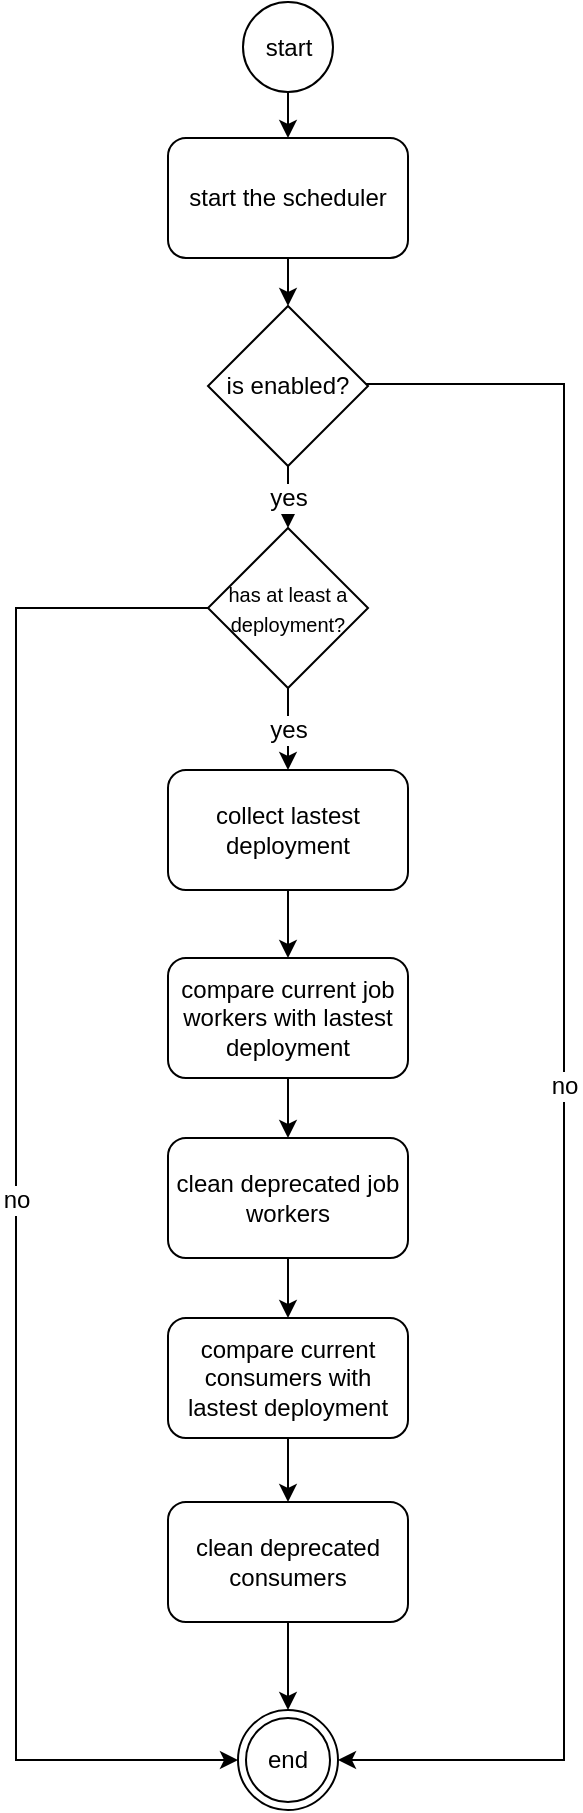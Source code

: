 <mxfile version="17.4.6" type="github" pages="2">
  <diagram id="C5RBs43oDa-KdzZeNtuy" name="Cleanup the obsolete workers">
    <mxGraphModel dx="1038" dy="579" grid="0" gridSize="10" guides="1" tooltips="1" connect="1" arrows="1" fold="1" page="1" pageScale="1" pageWidth="827" pageHeight="1169" math="0" shadow="0">
      <root>
        <mxCell id="WIyWlLk6GJQsqaUBKTNV-0" />
        <mxCell id="WIyWlLk6GJQsqaUBKTNV-1" parent="WIyWlLk6GJQsqaUBKTNV-0" />
        <mxCell id="XxUo1kwyzoJHX5YxzmVL-22" style="edgeStyle=orthogonalEdgeStyle;rounded=0;orthogonalLoop=1;jettySize=auto;html=1;fontSize=12;" edge="1" parent="WIyWlLk6GJQsqaUBKTNV-1" source="XxUo1kwyzoJHX5YxzmVL-0" target="XxUo1kwyzoJHX5YxzmVL-5">
          <mxGeometry relative="1" as="geometry" />
        </mxCell>
        <mxCell id="XxUo1kwyzoJHX5YxzmVL-0" value="start the scheduler" style="rounded=1;whiteSpace=wrap;html=1;" vertex="1" parent="WIyWlLk6GJQsqaUBKTNV-1">
          <mxGeometry x="272" y="140" width="120" height="60" as="geometry" />
        </mxCell>
        <mxCell id="XxUo1kwyzoJHX5YxzmVL-23" value="no" style="edgeStyle=orthogonalEdgeStyle;rounded=0;orthogonalLoop=1;jettySize=auto;html=1;entryX=1;entryY=0.5;entryDx=0;entryDy=0;fontSize=12;" edge="1" parent="WIyWlLk6GJQsqaUBKTNV-1" source="XxUo1kwyzoJHX5YxzmVL-5" target="XxUo1kwyzoJHX5YxzmVL-15">
          <mxGeometry relative="1" as="geometry">
            <Array as="points">
              <mxPoint x="470" y="263" />
              <mxPoint x="470" y="951" />
            </Array>
          </mxGeometry>
        </mxCell>
        <mxCell id="XxUo1kwyzoJHX5YxzmVL-24" value="yes" style="edgeStyle=orthogonalEdgeStyle;rounded=0;orthogonalLoop=1;jettySize=auto;html=1;fontSize=12;" edge="1" parent="WIyWlLk6GJQsqaUBKTNV-1" source="XxUo1kwyzoJHX5YxzmVL-5" target="XxUo1kwyzoJHX5YxzmVL-6">
          <mxGeometry relative="1" as="geometry" />
        </mxCell>
        <mxCell id="XxUo1kwyzoJHX5YxzmVL-5" value="is enabled?" style="rhombus;whiteSpace=wrap;html=1;" vertex="1" parent="WIyWlLk6GJQsqaUBKTNV-1">
          <mxGeometry x="292" y="224" width="80" height="80" as="geometry" />
        </mxCell>
        <mxCell id="XxUo1kwyzoJHX5YxzmVL-25" value="yes" style="edgeStyle=orthogonalEdgeStyle;rounded=0;orthogonalLoop=1;jettySize=auto;html=1;fontSize=12;" edge="1" parent="WIyWlLk6GJQsqaUBKTNV-1" source="XxUo1kwyzoJHX5YxzmVL-6" target="XxUo1kwyzoJHX5YxzmVL-4">
          <mxGeometry relative="1" as="geometry" />
        </mxCell>
        <mxCell id="XxUo1kwyzoJHX5YxzmVL-26" value="no" style="edgeStyle=orthogonalEdgeStyle;rounded=0;orthogonalLoop=1;jettySize=auto;html=1;entryX=0;entryY=0.5;entryDx=0;entryDy=0;fontSize=12;" edge="1" parent="WIyWlLk6GJQsqaUBKTNV-1" source="XxUo1kwyzoJHX5YxzmVL-6" target="XxUo1kwyzoJHX5YxzmVL-15">
          <mxGeometry relative="1" as="geometry">
            <Array as="points">
              <mxPoint x="196" y="375" />
              <mxPoint x="196" y="951" />
            </Array>
          </mxGeometry>
        </mxCell>
        <mxCell id="XxUo1kwyzoJHX5YxzmVL-6" value="&lt;font style=&quot;font-size: 10px&quot;&gt;has at least a deployment?&lt;/font&gt;" style="rhombus;whiteSpace=wrap;html=1;" vertex="1" parent="WIyWlLk6GJQsqaUBKTNV-1">
          <mxGeometry x="292" y="335" width="80" height="80" as="geometry" />
        </mxCell>
        <mxCell id="XxUo1kwyzoJHX5YxzmVL-28" value="" style="edgeStyle=orthogonalEdgeStyle;rounded=0;orthogonalLoop=1;jettySize=auto;html=1;fontSize=12;" edge="1" parent="WIyWlLk6GJQsqaUBKTNV-1" source="XxUo1kwyzoJHX5YxzmVL-4" target="XxUo1kwyzoJHX5YxzmVL-9">
          <mxGeometry relative="1" as="geometry" />
        </mxCell>
        <mxCell id="XxUo1kwyzoJHX5YxzmVL-4" value="collect lastest deployment" style="rounded=1;whiteSpace=wrap;html=1;" vertex="1" parent="WIyWlLk6GJQsqaUBKTNV-1">
          <mxGeometry x="272" y="456" width="120" height="60" as="geometry" />
        </mxCell>
        <mxCell id="XxUo1kwyzoJHX5YxzmVL-29" value="" style="edgeStyle=orthogonalEdgeStyle;rounded=0;orthogonalLoop=1;jettySize=auto;html=1;fontSize=12;" edge="1" parent="WIyWlLk6GJQsqaUBKTNV-1" source="XxUo1kwyzoJHX5YxzmVL-9" target="XxUo1kwyzoJHX5YxzmVL-13">
          <mxGeometry relative="1" as="geometry" />
        </mxCell>
        <mxCell id="XxUo1kwyzoJHX5YxzmVL-9" value="compare current job workers with lastest deployment" style="rounded=1;whiteSpace=wrap;html=1;" vertex="1" parent="WIyWlLk6GJQsqaUBKTNV-1">
          <mxGeometry x="272" y="550" width="120" height="60" as="geometry" />
        </mxCell>
        <mxCell id="XxUo1kwyzoJHX5YxzmVL-30" value="" style="edgeStyle=orthogonalEdgeStyle;rounded=0;orthogonalLoop=1;jettySize=auto;html=1;fontSize=12;" edge="1" parent="WIyWlLk6GJQsqaUBKTNV-1" source="XxUo1kwyzoJHX5YxzmVL-13" target="XxUo1kwyzoJHX5YxzmVL-11">
          <mxGeometry relative="1" as="geometry" />
        </mxCell>
        <mxCell id="XxUo1kwyzoJHX5YxzmVL-13" value="&lt;font style=&quot;font-size: 12px&quot;&gt;clean deprecated job workers&lt;/font&gt;" style="rounded=1;whiteSpace=wrap;html=1;fontSize=9;" vertex="1" parent="WIyWlLk6GJQsqaUBKTNV-1">
          <mxGeometry x="272" y="640" width="120" height="60" as="geometry" />
        </mxCell>
        <mxCell id="XxUo1kwyzoJHX5YxzmVL-31" value="" style="edgeStyle=orthogonalEdgeStyle;rounded=0;orthogonalLoop=1;jettySize=auto;html=1;fontSize=12;" edge="1" parent="WIyWlLk6GJQsqaUBKTNV-1" source="XxUo1kwyzoJHX5YxzmVL-11" target="XxUo1kwyzoJHX5YxzmVL-27">
          <mxGeometry relative="1" as="geometry" />
        </mxCell>
        <mxCell id="XxUo1kwyzoJHX5YxzmVL-11" value="compare current consumers with lastest deployment" style="rounded=1;whiteSpace=wrap;html=1;" vertex="1" parent="WIyWlLk6GJQsqaUBKTNV-1">
          <mxGeometry x="272" y="730" width="120" height="60" as="geometry" />
        </mxCell>
        <mxCell id="XxUo1kwyzoJHX5YxzmVL-15" value="end" style="ellipse;shape=doubleEllipse;whiteSpace=wrap;html=1;aspect=fixed;fontSize=12;" vertex="1" parent="WIyWlLk6GJQsqaUBKTNV-1">
          <mxGeometry x="307" y="926" width="50" height="50" as="geometry" />
        </mxCell>
        <mxCell id="XxUo1kwyzoJHX5YxzmVL-21" style="edgeStyle=orthogonalEdgeStyle;rounded=0;orthogonalLoop=1;jettySize=auto;html=1;fontSize=12;" edge="1" parent="WIyWlLk6GJQsqaUBKTNV-1" source="XxUo1kwyzoJHX5YxzmVL-19" target="XxUo1kwyzoJHX5YxzmVL-0">
          <mxGeometry relative="1" as="geometry" />
        </mxCell>
        <mxCell id="XxUo1kwyzoJHX5YxzmVL-19" value="start" style="ellipse;whiteSpace=wrap;html=1;aspect=fixed;fontSize=12;" vertex="1" parent="WIyWlLk6GJQsqaUBKTNV-1">
          <mxGeometry x="309.5" y="72" width="45" height="45" as="geometry" />
        </mxCell>
        <mxCell id="XxUo1kwyzoJHX5YxzmVL-32" value="" style="edgeStyle=orthogonalEdgeStyle;rounded=0;orthogonalLoop=1;jettySize=auto;html=1;fontSize=12;" edge="1" parent="WIyWlLk6GJQsqaUBKTNV-1" source="XxUo1kwyzoJHX5YxzmVL-27" target="XxUo1kwyzoJHX5YxzmVL-15">
          <mxGeometry relative="1" as="geometry" />
        </mxCell>
        <mxCell id="XxUo1kwyzoJHX5YxzmVL-27" value="&lt;font style=&quot;font-size: 12px&quot;&gt;clean deprecated consumers&lt;/font&gt;" style="rounded=1;whiteSpace=wrap;html=1;fontSize=9;" vertex="1" parent="WIyWlLk6GJQsqaUBKTNV-1">
          <mxGeometry x="272" y="822" width="120" height="60" as="geometry" />
        </mxCell>
      </root>
    </mxGraphModel>
  </diagram>
  <diagram id="2cyc5TEYqG4FwKDl7dKk" name="Restore application flow">
    <mxGraphModel dx="1038" dy="579" grid="1" gridSize="10" guides="1" tooltips="1" connect="1" arrows="1" fold="1" page="1" pageScale="1" pageWidth="827" pageHeight="1169" math="0" shadow="0">
      <root>
        <mxCell id="0" />
        <mxCell id="1" parent="0" />
        <mxCell id="p4v5cMf_VU6oif17ImsU-15" value="" style="edgeStyle=orthogonalEdgeStyle;rounded=0;orthogonalLoop=1;jettySize=auto;html=1;" edge="1" parent="1" source="p4v5cMf_VU6oif17ImsU-7" target="p4v5cMf_VU6oif17ImsU-8">
          <mxGeometry relative="1" as="geometry" />
        </mxCell>
        <mxCell id="p4v5cMf_VU6oif17ImsU-7" value="&lt;span&gt;Restore job instances&lt;/span&gt;" style="html=1;dashed=0;whitespace=wrap;shape=mxgraph.dfd.start" vertex="1" parent="1">
          <mxGeometry x="180" y="150" width="140" height="60" as="geometry" />
        </mxCell>
        <mxCell id="p4v5cMf_VU6oif17ImsU-16" value="" style="edgeStyle=orthogonalEdgeStyle;rounded=0;orthogonalLoop=1;jettySize=auto;html=1;" edge="1" parent="1" source="p4v5cMf_VU6oif17ImsU-8" target="p4v5cMf_VU6oif17ImsU-10">
          <mxGeometry relative="1" as="geometry" />
        </mxCell>
        <mxCell id="p4v5cMf_VU6oif17ImsU-8" value="&lt;span&gt;Restore deployments&lt;/span&gt;" style="html=1;dashed=0;whitespace=wrap;shape=mxgraph.dfd.start" vertex="1" parent="1">
          <mxGeometry x="370" y="150" width="140" height="60" as="geometry" />
        </mxCell>
        <mxCell id="p4v5cMf_VU6oif17ImsU-10" value="" style="shape=ellipse;html=1;dashed=0;whitespace=wrap;aspect=fixed;strokeWidth=5;perimeter=ellipsePerimeter;" vertex="1" parent="1">
          <mxGeometry x="600" y="156.88" width="46.25" height="46.25" as="geometry" />
        </mxCell>
        <mxCell id="p4v5cMf_VU6oif17ImsU-14" value="" style="edgeStyle=orthogonalEdgeStyle;rounded=0;orthogonalLoop=1;jettySize=auto;html=1;" edge="1" parent="1" source="p4v5cMf_VU6oif17ImsU-13" target="p4v5cMf_VU6oif17ImsU-7">
          <mxGeometry relative="1" as="geometry" />
        </mxCell>
        <mxCell id="p4v5cMf_VU6oif17ImsU-13" value="" style="ellipse;whiteSpace=wrap;html=1;aspect=fixed;" vertex="1" parent="1">
          <mxGeometry x="60" y="155" width="50" height="50" as="geometry" />
        </mxCell>
      </root>
    </mxGraphModel>
  </diagram>
</mxfile>
